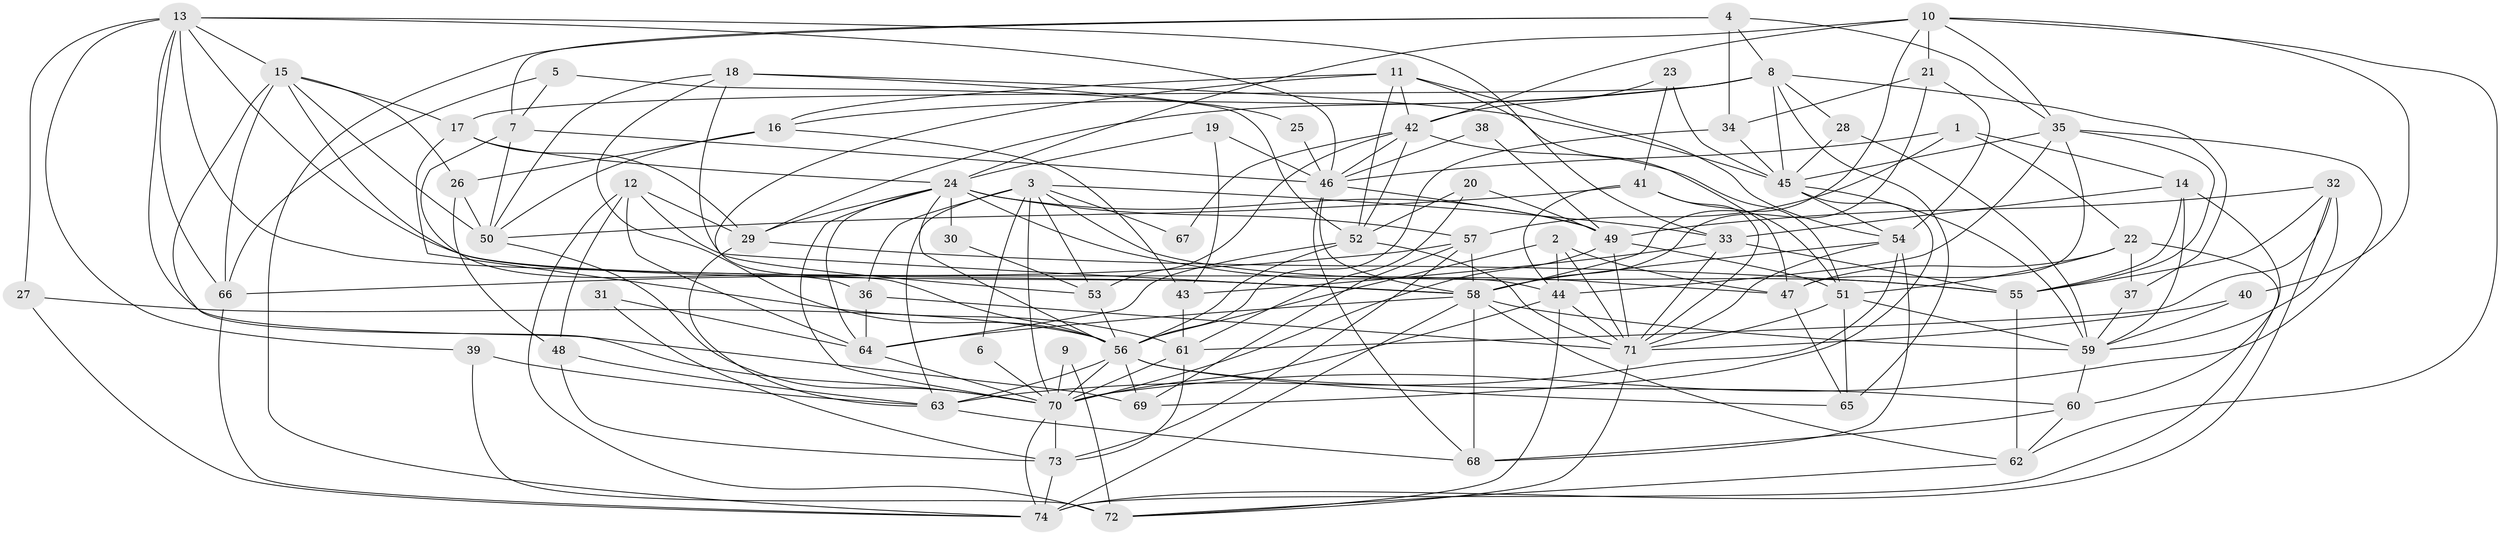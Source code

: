 // original degree distribution, {2: 0.1360544217687075, 3: 0.24489795918367346, 6: 0.05442176870748299, 4: 0.3333333333333333, 7: 0.034013605442176874, 5: 0.16326530612244897, 8: 0.027210884353741496, 9: 0.006802721088435374}
// Generated by graph-tools (version 1.1) at 2025/50/03/09/25 03:50:03]
// undirected, 74 vertices, 210 edges
graph export_dot {
graph [start="1"]
  node [color=gray90,style=filled];
  1;
  2;
  3;
  4;
  5;
  6;
  7;
  8;
  9;
  10;
  11;
  12;
  13;
  14;
  15;
  16;
  17;
  18;
  19;
  20;
  21;
  22;
  23;
  24;
  25;
  26;
  27;
  28;
  29;
  30;
  31;
  32;
  33;
  34;
  35;
  36;
  37;
  38;
  39;
  40;
  41;
  42;
  43;
  44;
  45;
  46;
  47;
  48;
  49;
  50;
  51;
  52;
  53;
  54;
  55;
  56;
  57;
  58;
  59;
  60;
  61;
  62;
  63;
  64;
  65;
  66;
  67;
  68;
  69;
  70;
  71;
  72;
  73;
  74;
  1 -- 14 [weight=1.0];
  1 -- 22 [weight=1.0];
  1 -- 46 [weight=1.0];
  1 -- 57 [weight=1.0];
  2 -- 44 [weight=1.0];
  2 -- 47 [weight=1.0];
  2 -- 56 [weight=1.0];
  2 -- 71 [weight=1.0];
  3 -- 6 [weight=1.0];
  3 -- 33 [weight=1.0];
  3 -- 36 [weight=1.0];
  3 -- 53 [weight=1.0];
  3 -- 55 [weight=1.0];
  3 -- 63 [weight=1.0];
  3 -- 67 [weight=1.0];
  3 -- 70 [weight=1.0];
  4 -- 7 [weight=1.0];
  4 -- 8 [weight=1.0];
  4 -- 34 [weight=1.0];
  4 -- 35 [weight=1.0];
  4 -- 74 [weight=1.0];
  5 -- 7 [weight=1.0];
  5 -- 52 [weight=1.0];
  5 -- 66 [weight=1.0];
  6 -- 70 [weight=1.0];
  7 -- 36 [weight=1.0];
  7 -- 46 [weight=1.0];
  7 -- 50 [weight=1.0];
  8 -- 16 [weight=1.0];
  8 -- 17 [weight=1.0];
  8 -- 28 [weight=1.0];
  8 -- 29 [weight=1.0];
  8 -- 37 [weight=1.0];
  8 -- 45 [weight=1.0];
  8 -- 65 [weight=1.0];
  9 -- 70 [weight=1.0];
  9 -- 72 [weight=1.0];
  10 -- 21 [weight=1.0];
  10 -- 24 [weight=1.0];
  10 -- 35 [weight=1.0];
  10 -- 40 [weight=1.0];
  10 -- 42 [weight=1.0];
  10 -- 58 [weight=1.0];
  10 -- 62 [weight=1.0];
  11 -- 16 [weight=1.0];
  11 -- 42 [weight=1.0];
  11 -- 47 [weight=1.0];
  11 -- 52 [weight=1.0];
  11 -- 54 [weight=1.0];
  11 -- 56 [weight=1.0];
  12 -- 29 [weight=1.0];
  12 -- 48 [weight=1.0];
  12 -- 58 [weight=1.0];
  12 -- 64 [weight=1.0];
  12 -- 72 [weight=1.0];
  13 -- 15 [weight=1.0];
  13 -- 27 [weight=1.0];
  13 -- 33 [weight=1.0];
  13 -- 39 [weight=1.0];
  13 -- 44 [weight=1.0];
  13 -- 46 [weight=1.0];
  13 -- 58 [weight=1.0];
  13 -- 66 [weight=1.0];
  13 -- 69 [weight=1.0];
  14 -- 33 [weight=1.0];
  14 -- 55 [weight=1.0];
  14 -- 59 [weight=1.0];
  14 -- 60 [weight=2.0];
  15 -- 17 [weight=1.0];
  15 -- 26 [weight=1.0];
  15 -- 50 [weight=1.0];
  15 -- 58 [weight=1.0];
  15 -- 66 [weight=1.0];
  15 -- 70 [weight=1.0];
  16 -- 26 [weight=1.0];
  16 -- 43 [weight=1.0];
  16 -- 50 [weight=1.0];
  17 -- 24 [weight=1.0];
  17 -- 29 [weight=1.0];
  17 -- 61 [weight=1.0];
  18 -- 25 [weight=1.0];
  18 -- 45 [weight=1.0];
  18 -- 50 [weight=1.0];
  18 -- 53 [weight=1.0];
  18 -- 56 [weight=1.0];
  19 -- 24 [weight=1.0];
  19 -- 43 [weight=1.0];
  19 -- 46 [weight=1.0];
  20 -- 49 [weight=1.0];
  20 -- 52 [weight=1.0];
  20 -- 61 [weight=1.0];
  21 -- 34 [weight=1.0];
  21 -- 54 [weight=1.0];
  21 -- 58 [weight=1.0];
  22 -- 37 [weight=1.0];
  22 -- 47 [weight=1.0];
  22 -- 51 [weight=1.0];
  22 -- 74 [weight=1.0];
  23 -- 41 [weight=1.0];
  23 -- 42 [weight=1.0];
  23 -- 45 [weight=1.0];
  24 -- 29 [weight=1.0];
  24 -- 30 [weight=1.0];
  24 -- 47 [weight=1.0];
  24 -- 49 [weight=1.0];
  24 -- 56 [weight=1.0];
  24 -- 57 [weight=1.0];
  24 -- 64 [weight=1.0];
  24 -- 70 [weight=1.0];
  25 -- 46 [weight=1.0];
  26 -- 48 [weight=1.0];
  26 -- 50 [weight=1.0];
  27 -- 56 [weight=1.0];
  27 -- 74 [weight=1.0];
  28 -- 45 [weight=1.0];
  28 -- 59 [weight=1.0];
  29 -- 55 [weight=1.0];
  29 -- 63 [weight=1.0];
  30 -- 53 [weight=1.0];
  31 -- 64 [weight=1.0];
  31 -- 73 [weight=1.0];
  32 -- 49 [weight=1.0];
  32 -- 55 [weight=1.0];
  32 -- 59 [weight=1.0];
  32 -- 61 [weight=1.0];
  32 -- 74 [weight=1.0];
  33 -- 43 [weight=1.0];
  33 -- 55 [weight=1.0];
  33 -- 71 [weight=1.0];
  34 -- 45 [weight=1.0];
  34 -- 56 [weight=1.0];
  35 -- 44 [weight=1.0];
  35 -- 45 [weight=1.0];
  35 -- 47 [weight=1.0];
  35 -- 55 [weight=1.0];
  35 -- 70 [weight=1.0];
  36 -- 64 [weight=1.0];
  36 -- 71 [weight=1.0];
  37 -- 59 [weight=1.0];
  38 -- 46 [weight=1.0];
  38 -- 49 [weight=1.0];
  39 -- 63 [weight=1.0];
  39 -- 72 [weight=1.0];
  40 -- 59 [weight=1.0];
  40 -- 71 [weight=1.0];
  41 -- 44 [weight=1.0];
  41 -- 50 [weight=1.0];
  41 -- 51 [weight=1.0];
  41 -- 71 [weight=1.0];
  42 -- 46 [weight=1.0];
  42 -- 51 [weight=1.0];
  42 -- 52 [weight=1.0];
  42 -- 53 [weight=1.0];
  42 -- 67 [weight=1.0];
  43 -- 61 [weight=1.0];
  44 -- 70 [weight=1.0];
  44 -- 71 [weight=1.0];
  44 -- 72 [weight=1.0];
  45 -- 54 [weight=1.0];
  45 -- 59 [weight=1.0];
  45 -- 69 [weight=1.0];
  46 -- 49 [weight=1.0];
  46 -- 58 [weight=1.0];
  46 -- 68 [weight=1.0];
  47 -- 65 [weight=1.0];
  48 -- 63 [weight=1.0];
  48 -- 73 [weight=1.0];
  49 -- 51 [weight=1.0];
  49 -- 70 [weight=1.0];
  49 -- 71 [weight=1.0];
  50 -- 70 [weight=1.0];
  51 -- 59 [weight=1.0];
  51 -- 65 [weight=1.0];
  51 -- 71 [weight=1.0];
  52 -- 56 [weight=1.0];
  52 -- 64 [weight=1.0];
  52 -- 71 [weight=1.0];
  53 -- 56 [weight=1.0];
  54 -- 58 [weight=1.0];
  54 -- 63 [weight=1.0];
  54 -- 68 [weight=1.0];
  54 -- 71 [weight=1.0];
  55 -- 62 [weight=1.0];
  56 -- 60 [weight=1.0];
  56 -- 63 [weight=1.0];
  56 -- 65 [weight=1.0];
  56 -- 69 [weight=1.0];
  56 -- 70 [weight=2.0];
  57 -- 58 [weight=1.0];
  57 -- 66 [weight=1.0];
  57 -- 69 [weight=1.0];
  57 -- 73 [weight=1.0];
  58 -- 59 [weight=1.0];
  58 -- 62 [weight=1.0];
  58 -- 64 [weight=1.0];
  58 -- 68 [weight=2.0];
  58 -- 74 [weight=1.0];
  59 -- 60 [weight=1.0];
  60 -- 62 [weight=1.0];
  60 -- 68 [weight=1.0];
  61 -- 70 [weight=1.0];
  61 -- 73 [weight=1.0];
  62 -- 72 [weight=1.0];
  63 -- 68 [weight=1.0];
  64 -- 70 [weight=1.0];
  66 -- 74 [weight=1.0];
  70 -- 73 [weight=1.0];
  70 -- 74 [weight=1.0];
  71 -- 72 [weight=1.0];
  73 -- 74 [weight=1.0];
}
